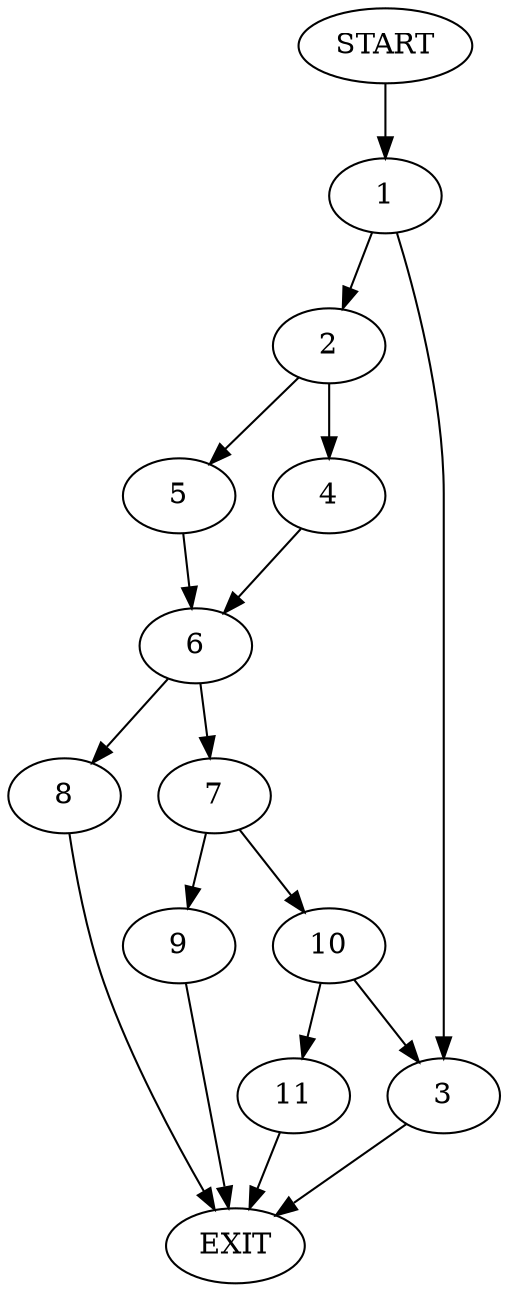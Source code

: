 digraph {
0 [label="START"]
12 [label="EXIT"]
0 -> 1
1 -> 2
1 -> 3
2 -> 4
2 -> 5
3 -> 12
5 -> 6
4 -> 6
6 -> 7
6 -> 8
7 -> 9
7 -> 10
8 -> 12
10 -> 11
10 -> 3
9 -> 12
11 -> 12
}
